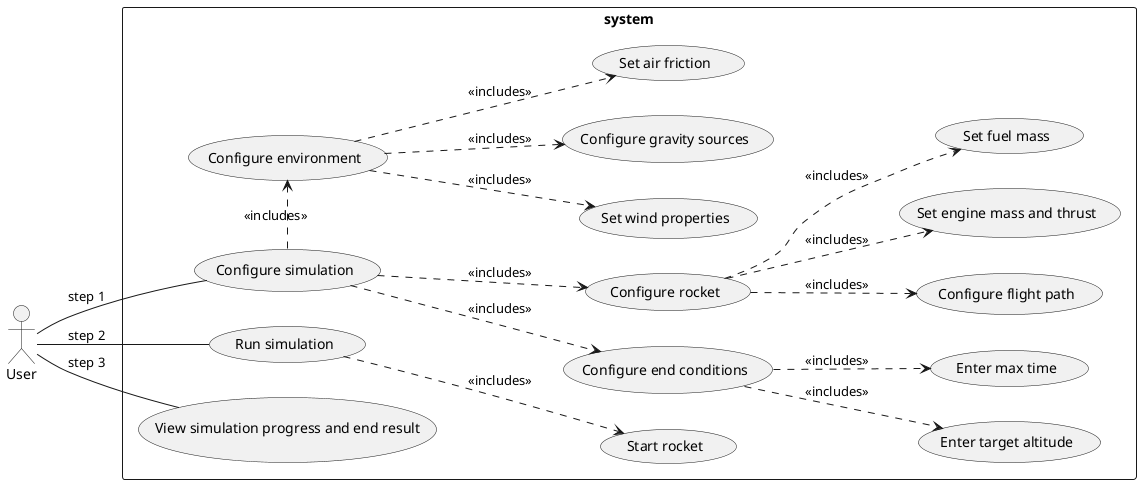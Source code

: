 @startuml

left to right direction

rectangle system {
  (Configure simulation) as (config)
    (Configure environment) as (configEnv)
      (Set wind properties) as (configWind)
      (Configure gravity sources) as (configGravity)
      (Set air friction) as (configAirFriction)
    (Configure rocket) as (configRocket)
      (Set engine mass and thrust) as (configEngine)
      (Set fuel mass) as (configFuel)
      (Configure flight path) as (flightPath)
    (Configure end conditions) as (configEnd)
      (Enter target altitude) as (maxHeight)
      (Enter max time) as (maxTime)
  (Run simulation) as (runSimulation)
    (Start rocket) as (startRocket)
  (View simulation progress and end result) as (viewSimulation)
}

config .> configEnv : <<includes>>
config ..> configRocket : <<includes>>
config ..> configEnd : <<includes>>

configEnv ..> configWind : <<includes>>
configEnv ..> configGravity : <<includes>>
configEnv ..> configAirFriction : <<includes>>

configRocket ..> configEngine : <<includes>>
configRocket ..> configFuel : <<includes>>
configRocket ..> flightPath : <<includes>>

configEnd ..> maxHeight : <<includes>>
configEnd ..> maxTime : <<includes>>

runSimulation ..> startRocket : <<includes>>

User -- (config) : step 1
User -- (runSimulation) : step 2
User -- (viewSimulation) : step 3
@enduml